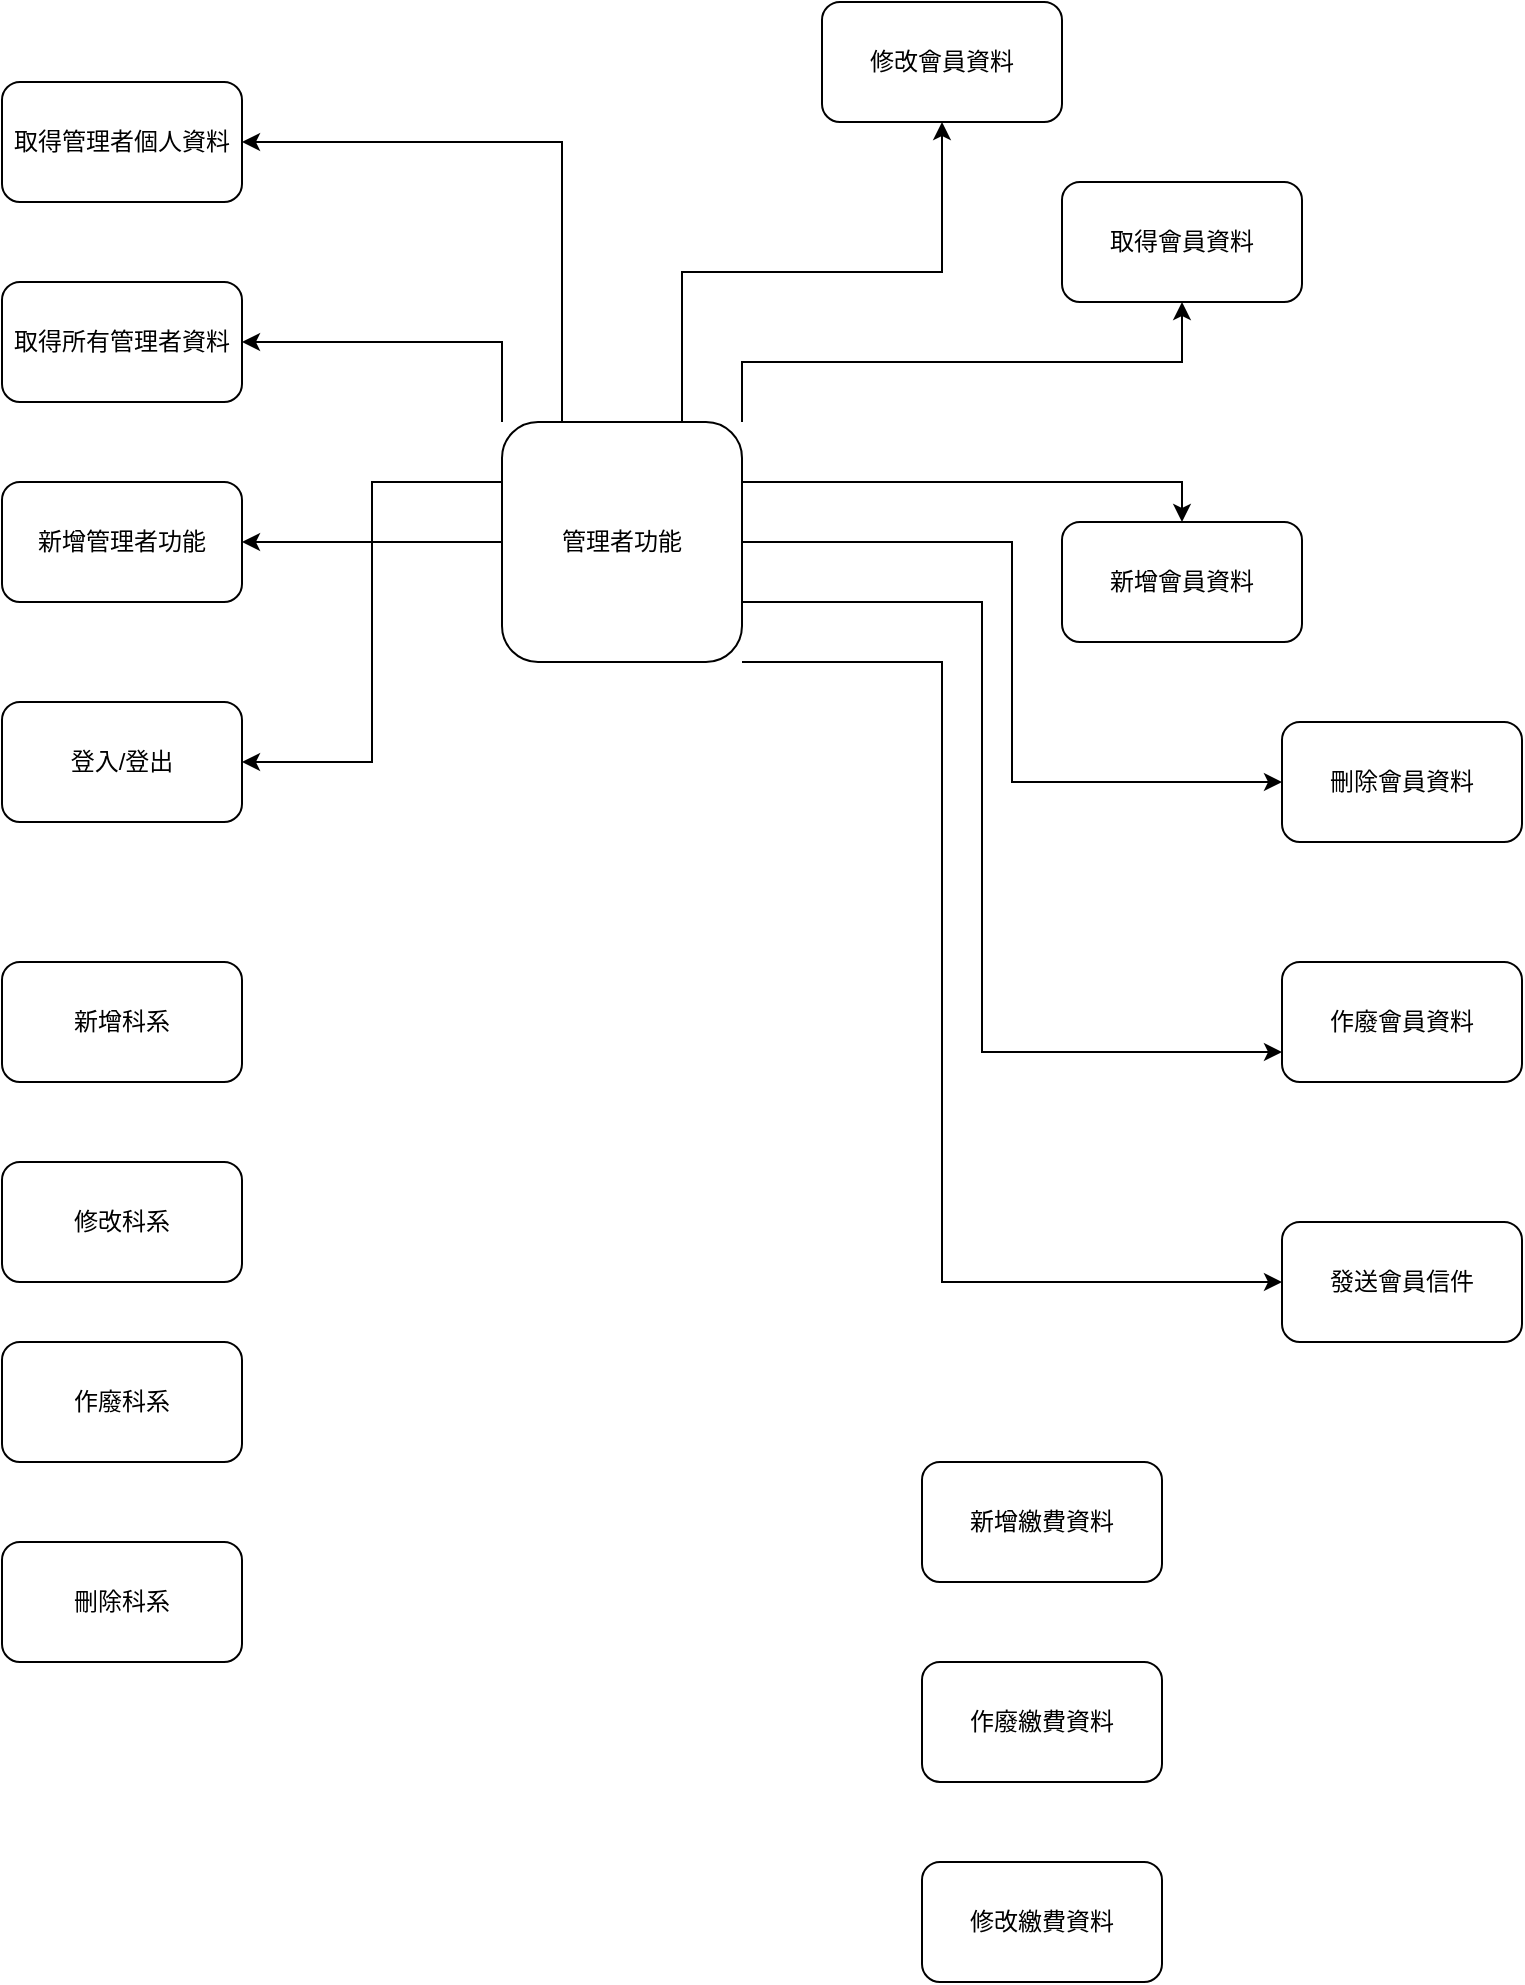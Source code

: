 <mxfile version="12.8.2" type="github">
  <diagram id="upERam1naDWR55pI1PSe" name="Page-1">
    <mxGraphModel dx="1278" dy="547" grid="1" gridSize="10" guides="1" tooltips="1" connect="1" arrows="1" fold="1" page="1" pageScale="1" pageWidth="827" pageHeight="1169" math="0" shadow="0">
      <root>
        <mxCell id="0" />
        <mxCell id="1" parent="0" />
        <mxCell id="lYVgFaAdBQyYiZGRX4xZ-19" style="edgeStyle=orthogonalEdgeStyle;rounded=0;orthogonalLoop=1;jettySize=auto;html=1;exitX=0.25;exitY=0;exitDx=0;exitDy=0;entryX=1;entryY=0.5;entryDx=0;entryDy=0;" edge="1" parent="1" source="lYVgFaAdBQyYiZGRX4xZ-1" target="lYVgFaAdBQyYiZGRX4xZ-2">
          <mxGeometry relative="1" as="geometry" />
        </mxCell>
        <mxCell id="lYVgFaAdBQyYiZGRX4xZ-20" style="edgeStyle=orthogonalEdgeStyle;rounded=0;orthogonalLoop=1;jettySize=auto;html=1;exitX=0;exitY=0;exitDx=0;exitDy=0;entryX=1;entryY=0.5;entryDx=0;entryDy=0;" edge="1" parent="1" source="lYVgFaAdBQyYiZGRX4xZ-1" target="lYVgFaAdBQyYiZGRX4xZ-5">
          <mxGeometry relative="1" as="geometry" />
        </mxCell>
        <mxCell id="lYVgFaAdBQyYiZGRX4xZ-21" style="edgeStyle=orthogonalEdgeStyle;rounded=0;orthogonalLoop=1;jettySize=auto;html=1;exitX=0;exitY=0.25;exitDx=0;exitDy=0;entryX=1;entryY=0.5;entryDx=0;entryDy=0;" edge="1" parent="1" source="lYVgFaAdBQyYiZGRX4xZ-1" target="lYVgFaAdBQyYiZGRX4xZ-6">
          <mxGeometry relative="1" as="geometry" />
        </mxCell>
        <mxCell id="lYVgFaAdBQyYiZGRX4xZ-22" style="edgeStyle=orthogonalEdgeStyle;rounded=0;orthogonalLoop=1;jettySize=auto;html=1;exitX=0;exitY=0.5;exitDx=0;exitDy=0;entryX=1;entryY=0.5;entryDx=0;entryDy=0;" edge="1" parent="1" source="lYVgFaAdBQyYiZGRX4xZ-1" target="lYVgFaAdBQyYiZGRX4xZ-7">
          <mxGeometry relative="1" as="geometry" />
        </mxCell>
        <mxCell id="lYVgFaAdBQyYiZGRX4xZ-23" style="edgeStyle=orthogonalEdgeStyle;rounded=0;orthogonalLoop=1;jettySize=auto;html=1;exitX=0.75;exitY=0;exitDx=0;exitDy=0;entryX=0.5;entryY=1;entryDx=0;entryDy=0;" edge="1" parent="1" source="lYVgFaAdBQyYiZGRX4xZ-1" target="lYVgFaAdBQyYiZGRX4xZ-10">
          <mxGeometry relative="1" as="geometry" />
        </mxCell>
        <mxCell id="lYVgFaAdBQyYiZGRX4xZ-24" style="edgeStyle=orthogonalEdgeStyle;rounded=0;orthogonalLoop=1;jettySize=auto;html=1;exitX=1;exitY=0;exitDx=0;exitDy=0;entryX=0.5;entryY=1;entryDx=0;entryDy=0;" edge="1" parent="1" source="lYVgFaAdBQyYiZGRX4xZ-1" target="lYVgFaAdBQyYiZGRX4xZ-3">
          <mxGeometry relative="1" as="geometry" />
        </mxCell>
        <mxCell id="lYVgFaAdBQyYiZGRX4xZ-26" style="edgeStyle=orthogonalEdgeStyle;rounded=0;orthogonalLoop=1;jettySize=auto;html=1;exitX=1;exitY=0.25;exitDx=0;exitDy=0;entryX=0.5;entryY=0;entryDx=0;entryDy=0;" edge="1" parent="1" source="lYVgFaAdBQyYiZGRX4xZ-1" target="lYVgFaAdBQyYiZGRX4xZ-8">
          <mxGeometry relative="1" as="geometry" />
        </mxCell>
        <mxCell id="lYVgFaAdBQyYiZGRX4xZ-29" style="edgeStyle=orthogonalEdgeStyle;rounded=0;orthogonalLoop=1;jettySize=auto;html=1;exitX=1;exitY=0.5;exitDx=0;exitDy=0;entryX=0;entryY=0.5;entryDx=0;entryDy=0;" edge="1" parent="1" source="lYVgFaAdBQyYiZGRX4xZ-1" target="lYVgFaAdBQyYiZGRX4xZ-9">
          <mxGeometry relative="1" as="geometry" />
        </mxCell>
        <mxCell id="lYVgFaAdBQyYiZGRX4xZ-30" style="edgeStyle=orthogonalEdgeStyle;rounded=0;orthogonalLoop=1;jettySize=auto;html=1;exitX=1;exitY=0.75;exitDx=0;exitDy=0;entryX=0;entryY=0.75;entryDx=0;entryDy=0;" edge="1" parent="1" source="lYVgFaAdBQyYiZGRX4xZ-1" target="lYVgFaAdBQyYiZGRX4xZ-11">
          <mxGeometry relative="1" as="geometry">
            <Array as="points">
              <mxPoint x="580" y="320" />
              <mxPoint x="580" y="545" />
            </Array>
          </mxGeometry>
        </mxCell>
        <mxCell id="lYVgFaAdBQyYiZGRX4xZ-31" style="edgeStyle=orthogonalEdgeStyle;rounded=0;orthogonalLoop=1;jettySize=auto;html=1;exitX=1;exitY=1;exitDx=0;exitDy=0;entryX=0;entryY=0.5;entryDx=0;entryDy=0;" edge="1" parent="1" source="lYVgFaAdBQyYiZGRX4xZ-1" target="lYVgFaAdBQyYiZGRX4xZ-4">
          <mxGeometry relative="1" as="geometry">
            <Array as="points">
              <mxPoint x="560" y="350" />
              <mxPoint x="560" y="660" />
            </Array>
          </mxGeometry>
        </mxCell>
        <mxCell id="lYVgFaAdBQyYiZGRX4xZ-1" value="管理者功能" style="rounded=1;whiteSpace=wrap;html=1;" vertex="1" parent="1">
          <mxGeometry x="340" y="230" width="120" height="120" as="geometry" />
        </mxCell>
        <mxCell id="lYVgFaAdBQyYiZGRX4xZ-2" value="取得管理者個人資料" style="rounded=1;whiteSpace=wrap;html=1;" vertex="1" parent="1">
          <mxGeometry x="90" y="60" width="120" height="60" as="geometry" />
        </mxCell>
        <mxCell id="lYVgFaAdBQyYiZGRX4xZ-3" value="取得會員資料" style="rounded=1;whiteSpace=wrap;html=1;" vertex="1" parent="1">
          <mxGeometry x="620" y="110" width="120" height="60" as="geometry" />
        </mxCell>
        <mxCell id="lYVgFaAdBQyYiZGRX4xZ-4" value="發送會員信件" style="rounded=1;whiteSpace=wrap;html=1;" vertex="1" parent="1">
          <mxGeometry x="730" y="630" width="120" height="60" as="geometry" />
        </mxCell>
        <mxCell id="lYVgFaAdBQyYiZGRX4xZ-5" value="取得所有管理者資料" style="rounded=1;whiteSpace=wrap;html=1;" vertex="1" parent="1">
          <mxGeometry x="90" y="160" width="120" height="60" as="geometry" />
        </mxCell>
        <mxCell id="lYVgFaAdBQyYiZGRX4xZ-6" value="新增管理者功能" style="rounded=1;whiteSpace=wrap;html=1;" vertex="1" parent="1">
          <mxGeometry x="90" y="260" width="120" height="60" as="geometry" />
        </mxCell>
        <mxCell id="lYVgFaAdBQyYiZGRX4xZ-7" value="登入/登出" style="rounded=1;whiteSpace=wrap;html=1;" vertex="1" parent="1">
          <mxGeometry x="90" y="370" width="120" height="60" as="geometry" />
        </mxCell>
        <mxCell id="lYVgFaAdBQyYiZGRX4xZ-8" value="新增會員資料" style="rounded=1;whiteSpace=wrap;html=1;" vertex="1" parent="1">
          <mxGeometry x="620" y="280" width="120" height="60" as="geometry" />
        </mxCell>
        <mxCell id="lYVgFaAdBQyYiZGRX4xZ-9" value="刪除會員資料" style="rounded=1;whiteSpace=wrap;html=1;" vertex="1" parent="1">
          <mxGeometry x="730" y="380" width="120" height="60" as="geometry" />
        </mxCell>
        <mxCell id="lYVgFaAdBQyYiZGRX4xZ-10" value="修改會員資料" style="rounded=1;whiteSpace=wrap;html=1;" vertex="1" parent="1">
          <mxGeometry x="500" y="20" width="120" height="60" as="geometry" />
        </mxCell>
        <mxCell id="lYVgFaAdBQyYiZGRX4xZ-11" value="作廢會員資料" style="rounded=1;whiteSpace=wrap;html=1;" vertex="1" parent="1">
          <mxGeometry x="730" y="500" width="120" height="60" as="geometry" />
        </mxCell>
        <mxCell id="lYVgFaAdBQyYiZGRX4xZ-12" value="新增科系" style="rounded=1;whiteSpace=wrap;html=1;" vertex="1" parent="1">
          <mxGeometry x="90" y="500" width="120" height="60" as="geometry" />
        </mxCell>
        <mxCell id="lYVgFaAdBQyYiZGRX4xZ-13" value="修改科系" style="rounded=1;whiteSpace=wrap;html=1;" vertex="1" parent="1">
          <mxGeometry x="90" y="600" width="120" height="60" as="geometry" />
        </mxCell>
        <mxCell id="lYVgFaAdBQyYiZGRX4xZ-14" value="作廢科系" style="rounded=1;whiteSpace=wrap;html=1;" vertex="1" parent="1">
          <mxGeometry x="90" y="690" width="120" height="60" as="geometry" />
        </mxCell>
        <mxCell id="lYVgFaAdBQyYiZGRX4xZ-15" value="刪除科系" style="rounded=1;whiteSpace=wrap;html=1;" vertex="1" parent="1">
          <mxGeometry x="90" y="790" width="120" height="60" as="geometry" />
        </mxCell>
        <mxCell id="lYVgFaAdBQyYiZGRX4xZ-16" value="新增繳費資料" style="rounded=1;whiteSpace=wrap;html=1;" vertex="1" parent="1">
          <mxGeometry x="550" y="750" width="120" height="60" as="geometry" />
        </mxCell>
        <mxCell id="lYVgFaAdBQyYiZGRX4xZ-17" value="作廢繳費資料" style="rounded=1;whiteSpace=wrap;html=1;" vertex="1" parent="1">
          <mxGeometry x="550" y="850" width="120" height="60" as="geometry" />
        </mxCell>
        <mxCell id="lYVgFaAdBQyYiZGRX4xZ-18" value="修改繳費資料" style="rounded=1;whiteSpace=wrap;html=1;" vertex="1" parent="1">
          <mxGeometry x="550" y="950" width="120" height="60" as="geometry" />
        </mxCell>
      </root>
    </mxGraphModel>
  </diagram>
</mxfile>
